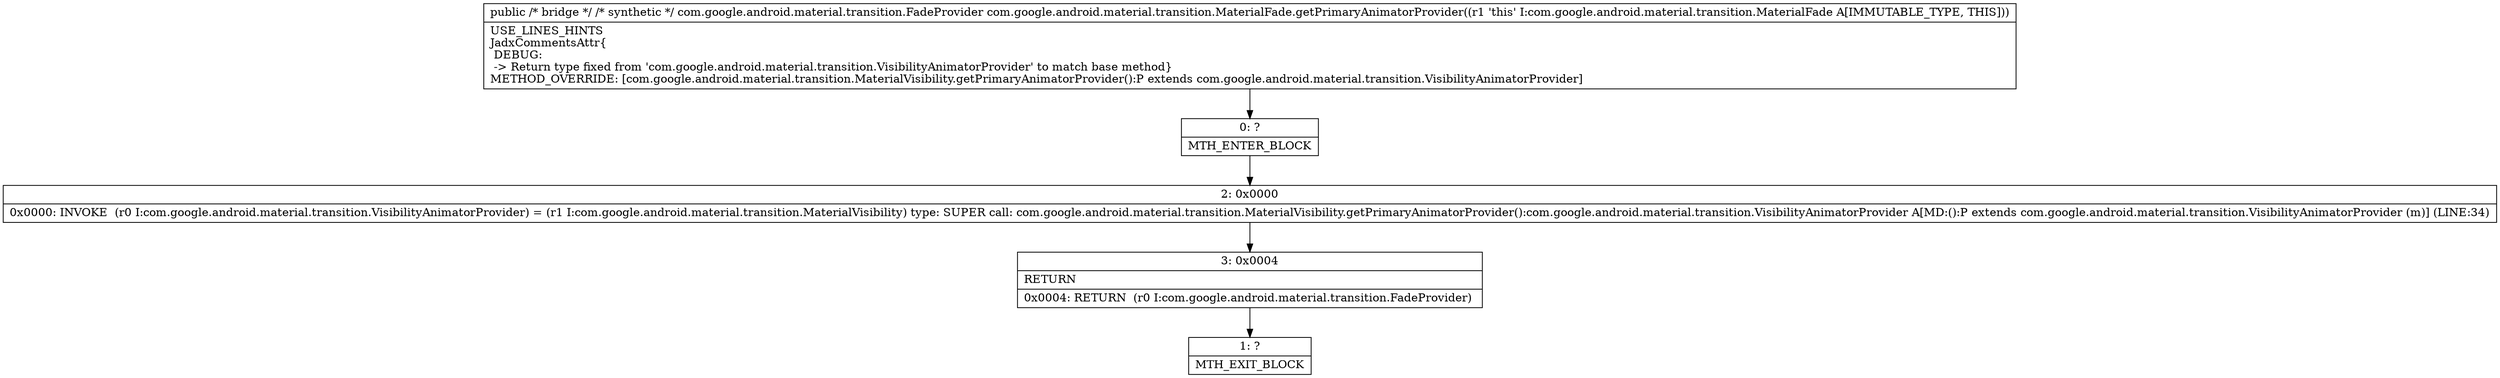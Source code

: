 digraph "CFG forcom.google.android.material.transition.MaterialFade.getPrimaryAnimatorProvider()Lcom\/google\/android\/material\/transition\/VisibilityAnimatorProvider;" {
Node_0 [shape=record,label="{0\:\ ?|MTH_ENTER_BLOCK\l}"];
Node_2 [shape=record,label="{2\:\ 0x0000|0x0000: INVOKE  (r0 I:com.google.android.material.transition.VisibilityAnimatorProvider) = (r1 I:com.google.android.material.transition.MaterialVisibility) type: SUPER call: com.google.android.material.transition.MaterialVisibility.getPrimaryAnimatorProvider():com.google.android.material.transition.VisibilityAnimatorProvider A[MD:():P extends com.google.android.material.transition.VisibilityAnimatorProvider (m)] (LINE:34)\l}"];
Node_3 [shape=record,label="{3\:\ 0x0004|RETURN\l|0x0004: RETURN  (r0 I:com.google.android.material.transition.FadeProvider) \l}"];
Node_1 [shape=record,label="{1\:\ ?|MTH_EXIT_BLOCK\l}"];
MethodNode[shape=record,label="{public \/* bridge *\/ \/* synthetic *\/ com.google.android.material.transition.FadeProvider com.google.android.material.transition.MaterialFade.getPrimaryAnimatorProvider((r1 'this' I:com.google.android.material.transition.MaterialFade A[IMMUTABLE_TYPE, THIS]))  | USE_LINES_HINTS\lJadxCommentsAttr\{\l DEBUG: \l \-\> Return type fixed from 'com.google.android.material.transition.VisibilityAnimatorProvider' to match base method\}\lMETHOD_OVERRIDE: [com.google.android.material.transition.MaterialVisibility.getPrimaryAnimatorProvider():P extends com.google.android.material.transition.VisibilityAnimatorProvider]\l}"];
MethodNode -> Node_0;Node_0 -> Node_2;
Node_2 -> Node_3;
Node_3 -> Node_1;
}

